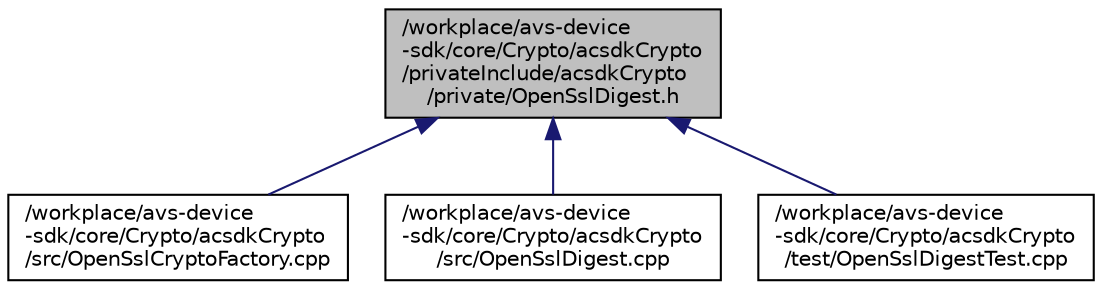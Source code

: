 digraph "/workplace/avs-device-sdk/core/Crypto/acsdkCrypto/privateInclude/acsdkCrypto/private/OpenSslDigest.h"
{
  edge [fontname="Helvetica",fontsize="10",labelfontname="Helvetica",labelfontsize="10"];
  node [fontname="Helvetica",fontsize="10",shape=record];
  Node8 [label="/workplace/avs-device\l-sdk/core/Crypto/acsdkCrypto\l/privateInclude/acsdkCrypto\l/private/OpenSslDigest.h",height=0.2,width=0.4,color="black", fillcolor="grey75", style="filled", fontcolor="black"];
  Node8 -> Node9 [dir="back",color="midnightblue",fontsize="10",style="solid",fontname="Helvetica"];
  Node9 [label="/workplace/avs-device\l-sdk/core/Crypto/acsdkCrypto\l/src/OpenSslCryptoFactory.cpp",height=0.2,width=0.4,color="black", fillcolor="white", style="filled",URL="$_open_ssl_crypto_factory_8cpp.html"];
  Node8 -> Node10 [dir="back",color="midnightblue",fontsize="10",style="solid",fontname="Helvetica"];
  Node10 [label="/workplace/avs-device\l-sdk/core/Crypto/acsdkCrypto\l/src/OpenSslDigest.cpp",height=0.2,width=0.4,color="black", fillcolor="white", style="filled",URL="$_open_ssl_digest_8cpp.html"];
  Node8 -> Node11 [dir="back",color="midnightblue",fontsize="10",style="solid",fontname="Helvetica"];
  Node11 [label="/workplace/avs-device\l-sdk/core/Crypto/acsdkCrypto\l/test/OpenSslDigestTest.cpp",height=0.2,width=0.4,color="black", fillcolor="white", style="filled",URL="$_open_ssl_digest_test_8cpp.html"];
}
